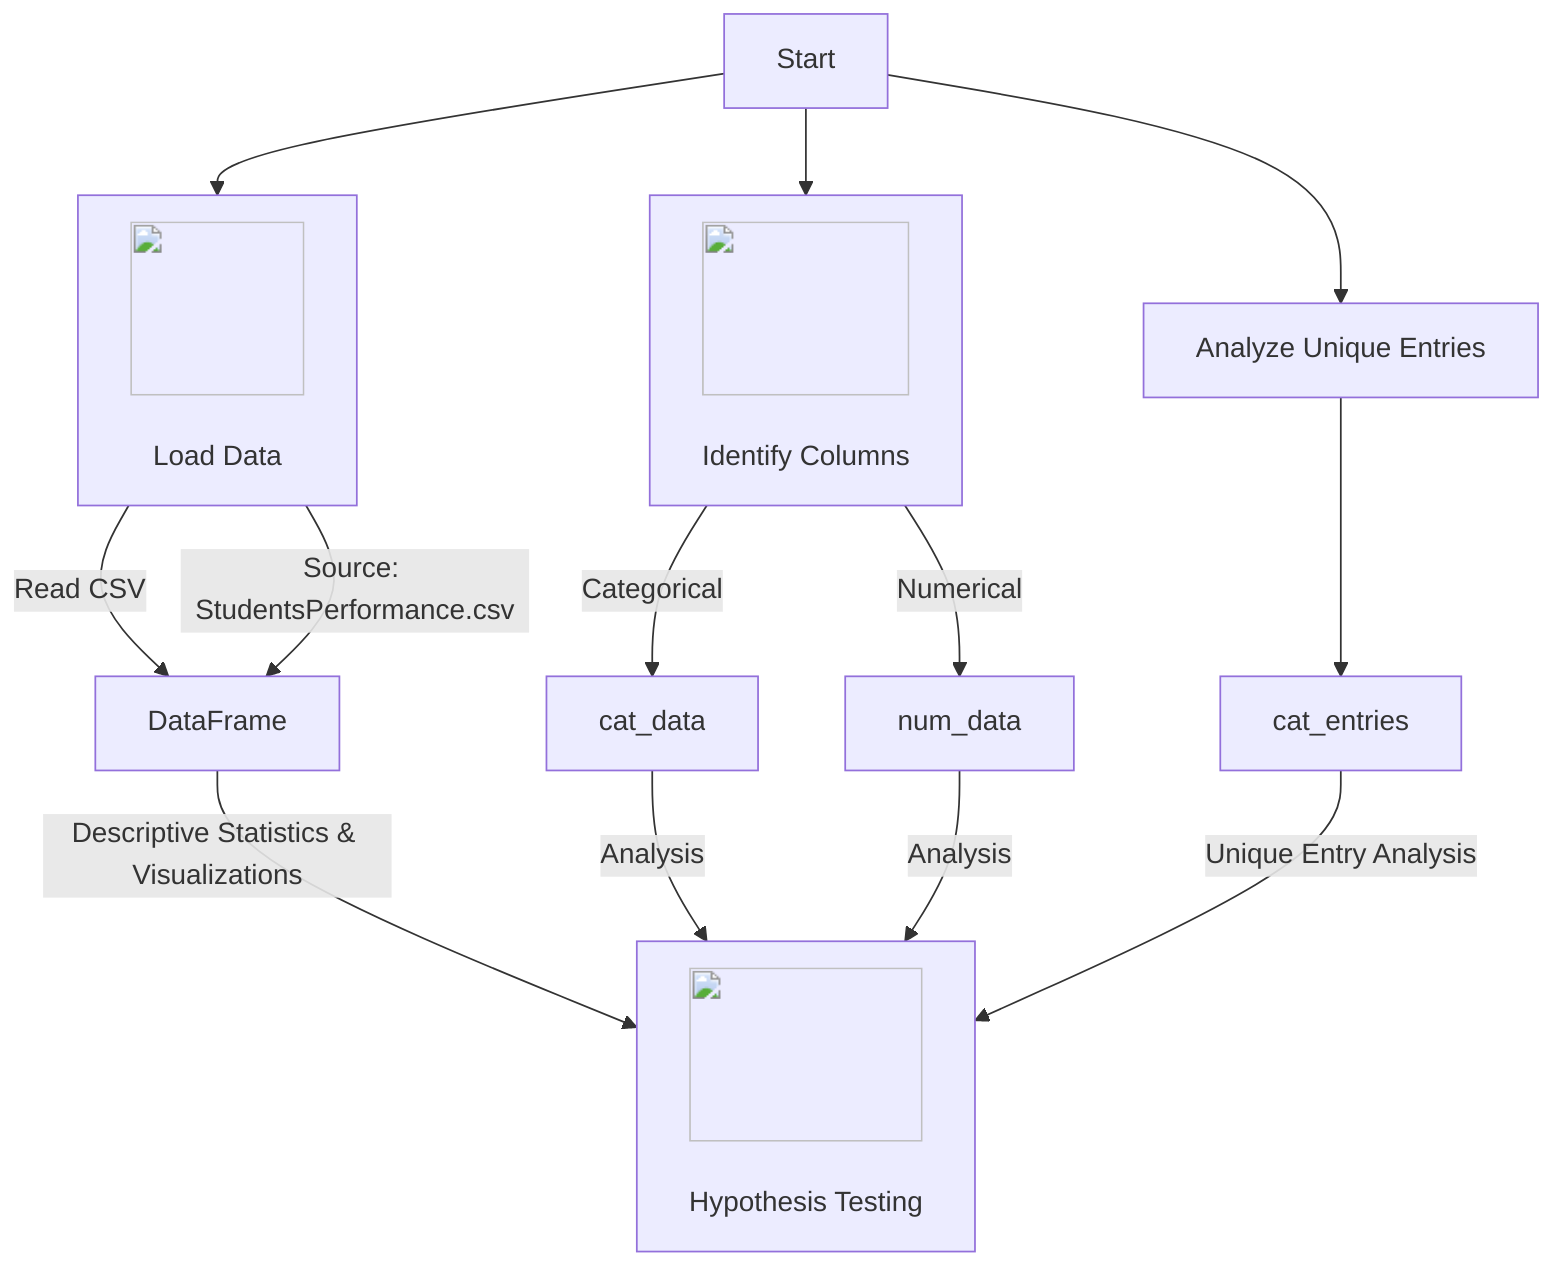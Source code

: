 flowchart TD
    A["Start"] --> B & C & D
    B["<img src='icons/file.svg' width=100 height=100/> <br/> Load Data"] -->|Read CSV| E["DataFrame"]
    C["<img src='icons/column_split.svg' width=100 height=100/> <br/> Identify Columns"] -->|Categorical| F["cat_data"]
    C -->|Numerical| G["num_data"]
    D["Analyze Unique Entries"] --> H["cat_entries"]
    
    %% Data Source
    B --> |Source: StudentsPerformance.csv| E
    
    %% Data Usage
    E --> |Descriptive Statistics & Visualizations| I["<img src='icons/brain.svg' width=100 height=100/> <br/> Hypothesis Testing"]
    F --> |Analysis| I
    G --> |Analysis| I
    H --> |Unique Entry Analysis| I
    
    %% Comments
    %% A: Start of the workflow
    %% B: Load the data from CSV
    %% E: DataFrame containing student performance data
    %% C: Identify column types (categorical/numerical)
    %% F: Categorical data columns in DataFrame
    %% G: Numerical data columns in DataFrame
    %% D: Analyze unique entries in categorical columns
    %% H: Number of unique entries in categorical columns
    %% I: Usage of DataFrame for stats, visuals, hypothesis testing